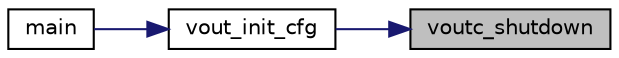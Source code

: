 digraph "voutc_shutdown"
{
 // INTERACTIVE_SVG=YES
 // LATEX_PDF_SIZE
  bgcolor="transparent";
  edge [fontname="Helvetica",fontsize="10",labelfontname="Helvetica",labelfontsize="10"];
  node [fontname="Helvetica",fontsize="10",shape=record];
  rankdir="RL";
  Node1 [label="voutc_shutdown",height=0.2,width=0.4,color="black", fillcolor="grey75", style="filled", fontcolor="black",tooltip=" "];
  Node1 -> Node2 [dir="back",color="midnightblue",fontsize="10",style="solid",fontname="Helvetica"];
  Node2 [label="vout_init_cfg",height=0.2,width=0.4,color="black",URL="$de/ddf/vout__init__cfg_8c.html#a4c75e668b96c9379c3576430df335944",tooltip=" "];
  Node2 -> Node3 [dir="back",color="midnightblue",fontsize="10",style="solid",fontname="Helvetica"];
  Node3 [label="main",height=0.2,width=0.4,color="black",URL="$db/d1a/test__vout__cfg_8c.html#a3c04138a5bfe5d72780bb7e82a18e627",tooltip=" "];
}
